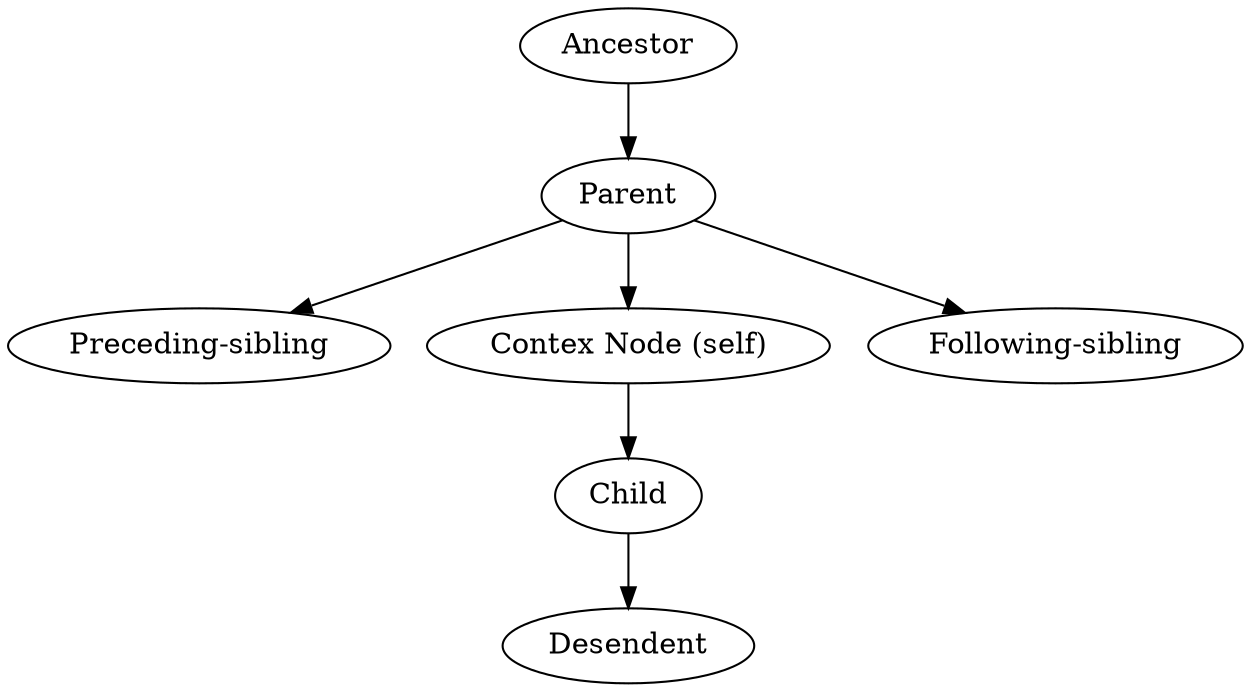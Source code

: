digraph G 
{

1 [label="Ancestor"];
2 [label="Parent"];
3 [label="Preceding-sibling"];
4 [label="Contex Node (self)"];
5 [label="Following-sibling"];

6 [label="Child"];
7 [label="Desendent"];


1 -> 2;
2 -> 3;
2 -> 4;
2 -> 5;

4 -> 6;
6 -> 7;
}
